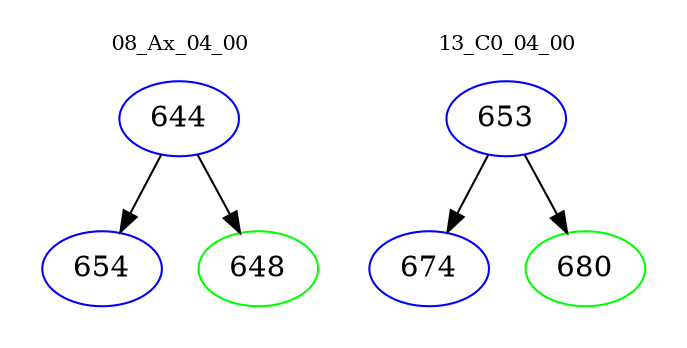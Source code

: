 digraph{
subgraph cluster_0 {
color = white
label = "08_Ax_04_00";
fontsize=10;
T0_644 [label="644", color="blue"]
T0_644 -> T0_654 [color="black"]
T0_654 [label="654", color="blue"]
T0_644 -> T0_648 [color="black"]
T0_648 [label="648", color="green"]
}
subgraph cluster_1 {
color = white
label = "13_C0_04_00";
fontsize=10;
T1_653 [label="653", color="blue"]
T1_653 -> T1_674 [color="black"]
T1_674 [label="674", color="blue"]
T1_653 -> T1_680 [color="black"]
T1_680 [label="680", color="green"]
}
}
